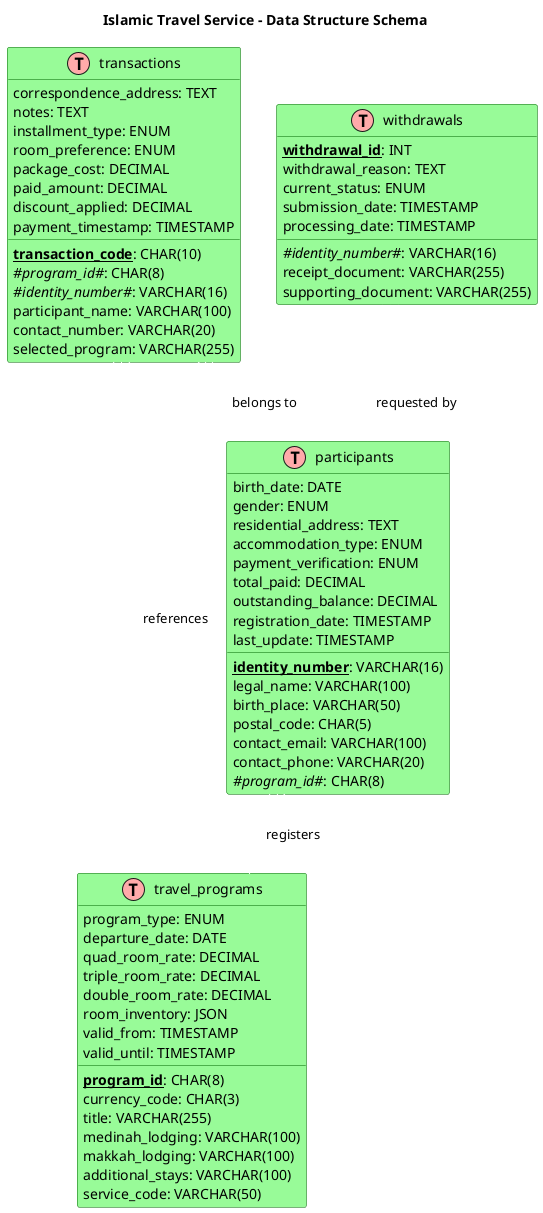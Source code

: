 @startuml Data_Structure
!define Table(name,desc) class name as "desc" << (T,#FFAAAA) >>
!define primary_key(x) <b><u>x</u></b>
!define foreign_key(x) <i>#x#</i>

skinparam class {
    BackgroundColor PaleGreen
    BorderColor DarkGreen
    ArrowColor DarkSlate
}

title Islamic Travel Service - Data Structure Schema

Table(TravelPrograms, "travel_programs") {
    primary_key(program_id): CHAR(8)
    program_type: ENUM
    currency_code: CHAR(3)
    title: VARCHAR(255)
    departure_date: DATE
    quad_room_rate: DECIMAL
    triple_room_rate: DECIMAL
    double_room_rate: DECIMAL
    medinah_lodging: VARCHAR(100)
    makkah_lodging: VARCHAR(100)
    additional_stays: VARCHAR(100)
    room_inventory: JSON
    service_code: VARCHAR(50)
    valid_from: TIMESTAMP
    valid_until: TIMESTAMP
}

Table(Participants, "participants") {
    primary_key(identity_number): VARCHAR(16)
    legal_name: VARCHAR(100)
    birth_place: VARCHAR(50)
    birth_date: DATE
    gender: ENUM
    residential_address: TEXT
    postal_code: CHAR(5)
    contact_email: VARCHAR(100)
    contact_phone: VARCHAR(20)
    foreign_key(program_id): CHAR(8)
    accommodation_type: ENUM
    payment_verification: ENUM
    total_paid: DECIMAL
    outstanding_balance: DECIMAL
    registration_date: TIMESTAMP
    last_update: TIMESTAMP
}

Table(Transactions, "transactions") {
    primary_key(transaction_code): CHAR(10)
    foreign_key(program_id): CHAR(8)
    foreign_key(identity_number): VARCHAR(16)
    participant_name: VARCHAR(100)
    correspondence_address: TEXT
    contact_number: VARCHAR(20)
    notes: TEXT
    installment_type: ENUM
    selected_program: VARCHAR(255)
    room_preference: ENUM
    package_cost: DECIMAL
    paid_amount: DECIMAL
    discount_applied: DECIMAL
    payment_timestamp: TIMESTAMP
}

Table(Withdrawals, "withdrawals") {
    primary_key(withdrawal_id): INT
    foreign_key(identity_number): VARCHAR(16)
    withdrawal_reason: TEXT
    current_status: ENUM
    receipt_document: VARCHAR(255)
    supporting_document: VARCHAR(255)
    submission_date: TIMESTAMP
    processing_date: TIMESTAMP
}

Participants }-- TravelPrograms : registers
Transactions }-- TravelPrograms : references
Transactions }-- Participants : belongs to
Withdrawals }-- Participants : requested by

@enduml
